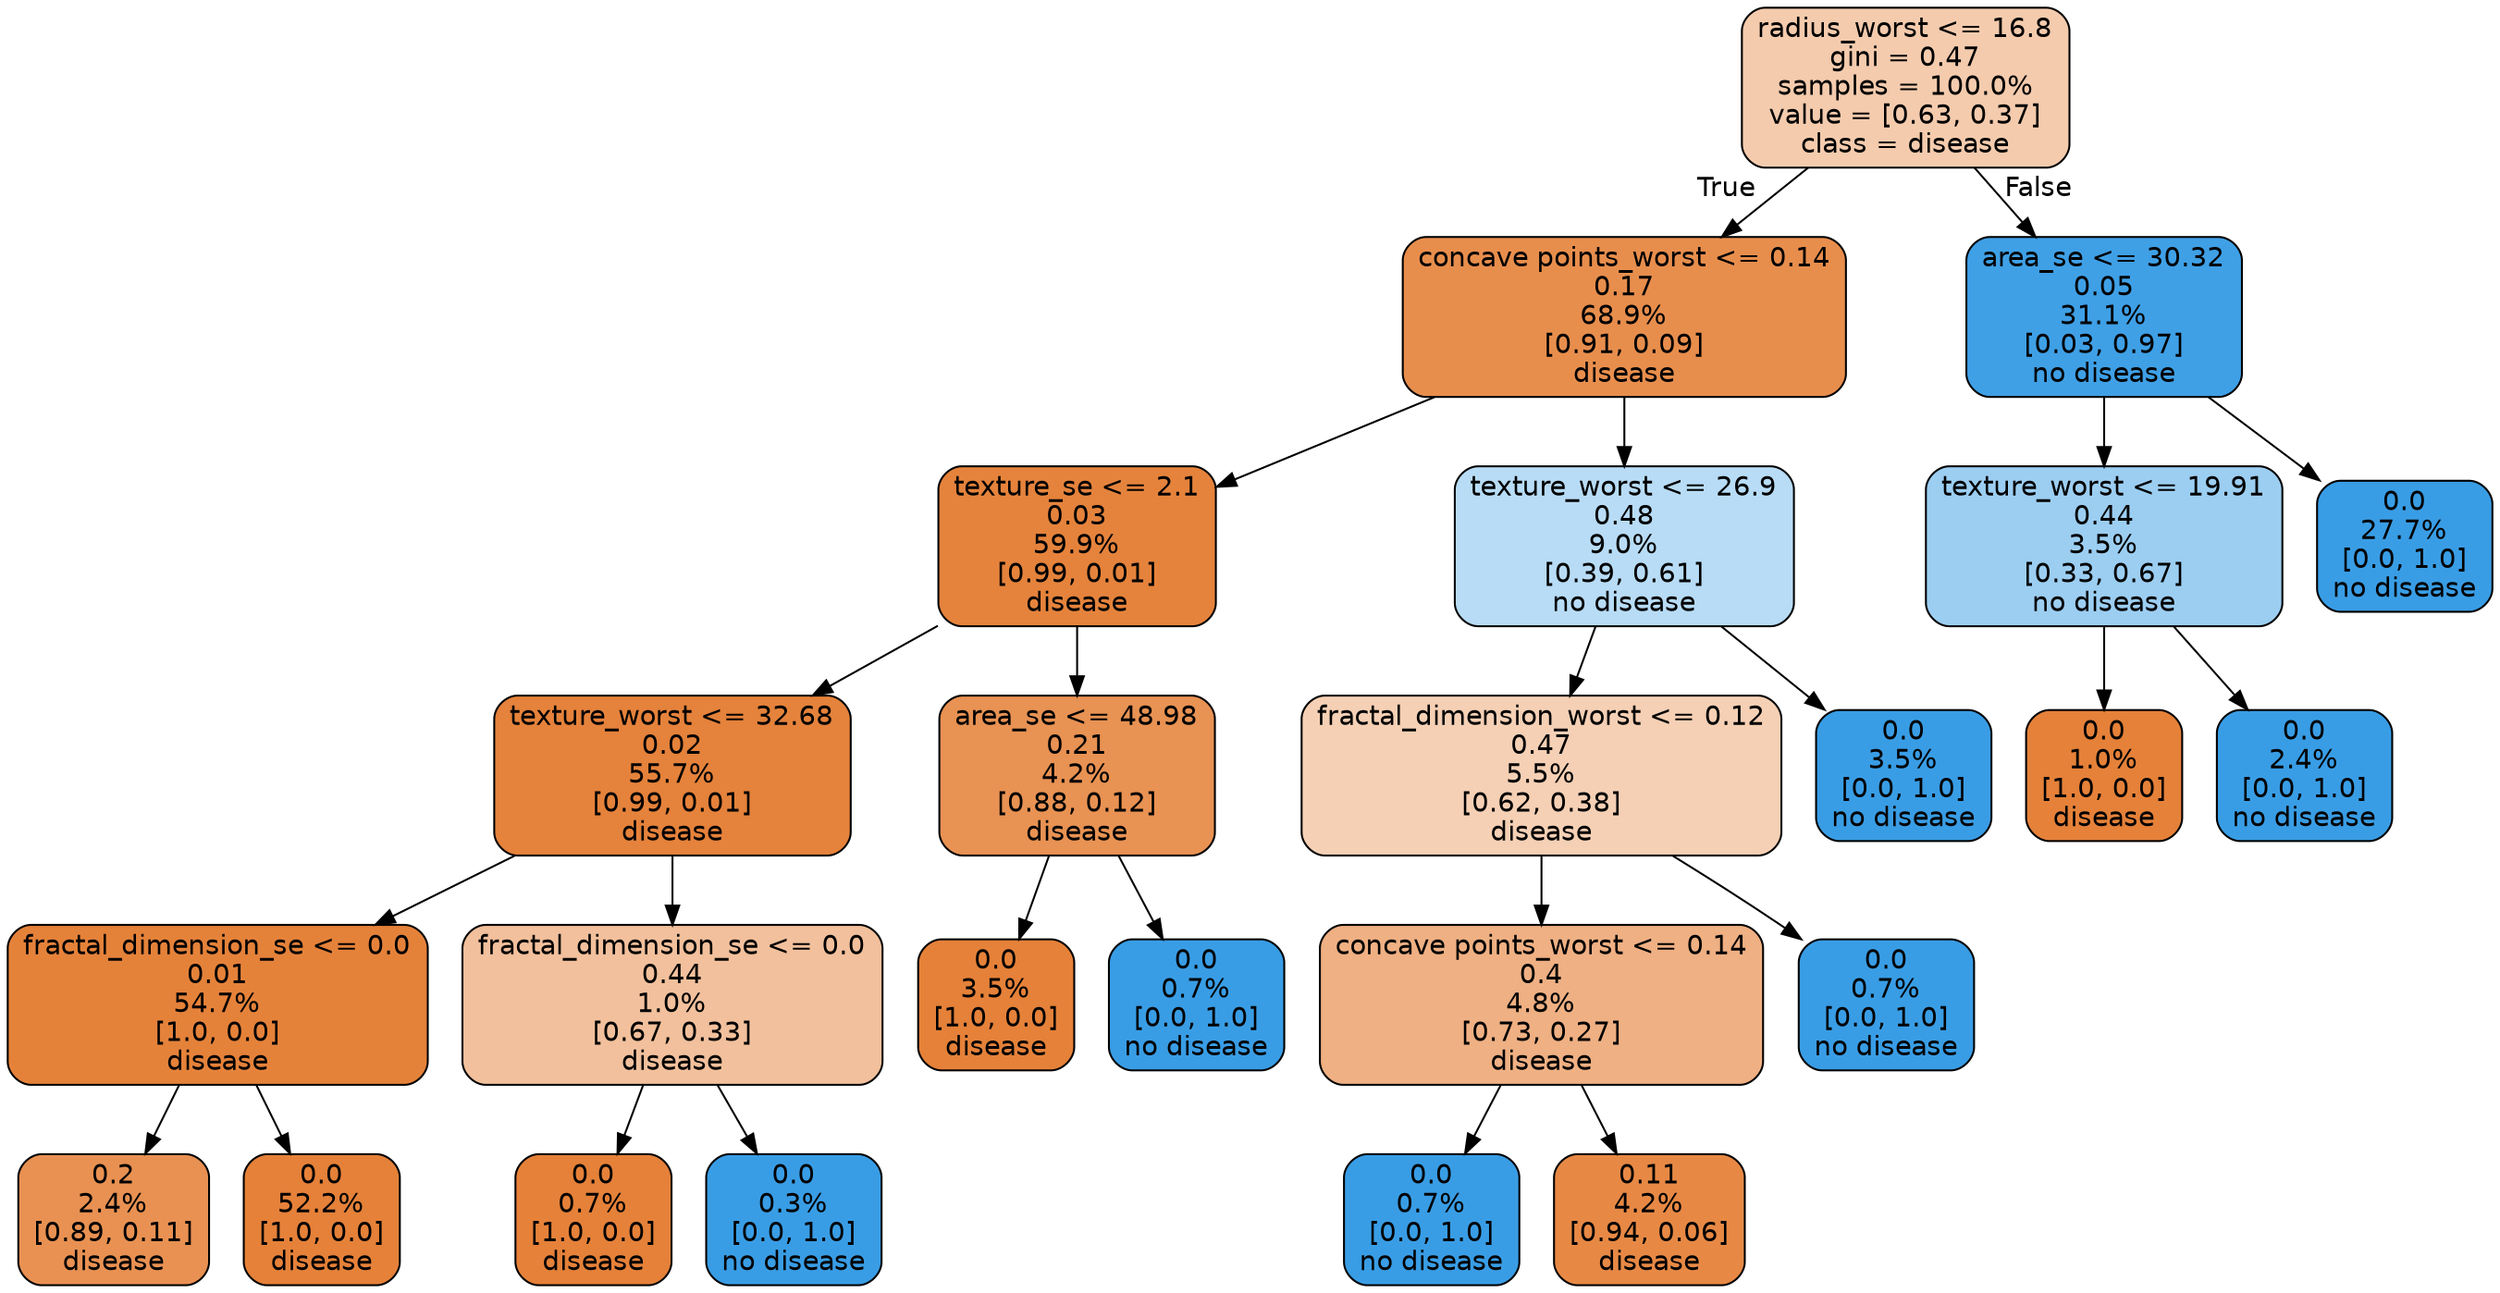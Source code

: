 digraph Tree {
node [shape=box, style="filled, rounded", color="black", fontname=helvetica] ;
edge [fontname=helvetica] ;
0 [label="radius_worst <= 16.8\ngini = 0.47\nsamples = 100.0%\nvalue = [0.63, 0.37]\nclass = disease", fillcolor="#f4cbad"] ;
1 [label="concave points_worst <= 0.14\n0.17\n68.9%\n[0.91, 0.09]\ndisease", fillcolor="#e88e4d"] ;
0 -> 1 [labeldistance=2.5, labelangle=45, headlabel="True"] ;
2 [label="texture_se <= 2.1\n0.03\n59.9%\n[0.99, 0.01]\ndisease", fillcolor="#e5833c"] ;
1 -> 2 ;
3 [label="texture_worst <= 32.68\n0.02\n55.7%\n[0.99, 0.01]\ndisease", fillcolor="#e5823b"] ;
2 -> 3 ;
4 [label="fractal_dimension_se <= 0.0\n0.01\n54.7%\n[1.0, 0.0]\ndisease", fillcolor="#e5823a"] ;
3 -> 4 ;
5 [label="0.2\n2.4%\n[0.89, 0.11]\ndisease", fillcolor="#e89152"] ;
4 -> 5 ;
6 [label="0.0\n52.2%\n[1.0, 0.0]\ndisease", fillcolor="#e58139"] ;
4 -> 6 ;
7 [label="fractal_dimension_se <= 0.0\n0.44\n1.0%\n[0.67, 0.33]\ndisease", fillcolor="#f2c09c"] ;
3 -> 7 ;
8 [label="0.0\n0.7%\n[1.0, 0.0]\ndisease", fillcolor="#e58139"] ;
7 -> 8 ;
9 [label="0.0\n0.3%\n[0.0, 1.0]\nno disease", fillcolor="#399de5"] ;
7 -> 9 ;
10 [label="area_se <= 48.98\n0.21\n4.2%\n[0.88, 0.12]\ndisease", fillcolor="#e89253"] ;
2 -> 10 ;
11 [label="0.0\n3.5%\n[1.0, 0.0]\ndisease", fillcolor="#e58139"] ;
10 -> 11 ;
12 [label="0.0\n0.7%\n[0.0, 1.0]\nno disease", fillcolor="#399de5"] ;
10 -> 12 ;
13 [label="texture_worst <= 26.9\n0.48\n9.0%\n[0.39, 0.61]\nno disease", fillcolor="#b8dcf6"] ;
1 -> 13 ;
14 [label="fractal_dimension_worst <= 0.12\n0.47\n5.5%\n[0.62, 0.38]\ndisease", fillcolor="#f5d0b5"] ;
13 -> 14 ;
15 [label="concave points_worst <= 0.14\n0.4\n4.8%\n[0.73, 0.27]\ndisease", fillcolor="#efb083"] ;
14 -> 15 ;
16 [label="0.0\n0.7%\n[0.0, 1.0]\nno disease", fillcolor="#399de5"] ;
15 -> 16 ;
17 [label="0.11\n4.2%\n[0.94, 0.06]\ndisease", fillcolor="#e78945"] ;
15 -> 17 ;
18 [label="0.0\n0.7%\n[0.0, 1.0]\nno disease", fillcolor="#399de5"] ;
14 -> 18 ;
19 [label="0.0\n3.5%\n[0.0, 1.0]\nno disease", fillcolor="#399de5"] ;
13 -> 19 ;
20 [label="area_se <= 30.32\n0.05\n31.1%\n[0.03, 0.97]\nno disease", fillcolor="#3fa0e6"] ;
0 -> 20 [labeldistance=2.5, labelangle=-45, headlabel="False"] ;
21 [label="texture_worst <= 19.91\n0.44\n3.5%\n[0.33, 0.67]\nno disease", fillcolor="#9ccef2"] ;
20 -> 21 ;
22 [label="0.0\n1.0%\n[1.0, 0.0]\ndisease", fillcolor="#e58139"] ;
21 -> 22 ;
23 [label="0.0\n2.4%\n[0.0, 1.0]\nno disease", fillcolor="#399de5"] ;
21 -> 23 ;
24 [label="0.0\n27.7%\n[0.0, 1.0]\nno disease", fillcolor="#399de5"] ;
20 -> 24 ;
}